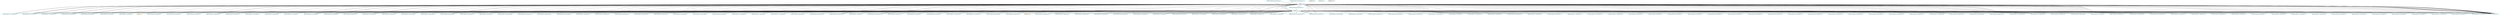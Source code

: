 graph {
"ASMVar(VarName('t89',temp),None)"[color=cyan,label="ASMVar(VarName('t89',temp),None).0"]
"ASMVar(VarName('t11',temp),None)"[color=cyan,label="ASMVar(VarName('t11',temp),None).1"]
"ASMVar(VarName('t56',temp),None)"[color=cyan,label="ASMVar(VarName('t56',temp),None).2"]
"ASMReg('edi')"[color=forestgreen,label="ASMReg('edi').3"]
"ASMConst(12)"[color=cyan,label="ASMConst(12).4"]
"ASMVar(VarName('t69',temp),None)"[color=cyan,label="ASMVar(VarName('t69',temp),None).5"]
"ASMVar(VarName('t2',temp),None)"[color=cyan,label="ASMVar(VarName('t2',temp),None).6"]
"ASMReg('edx')"[color=yellow,label="ASMReg('edx').7"]
"ASMVar(VarName('t68',temp),None)"[color=cyan,label="ASMVar(VarName('t68',temp),None).8"]
"ASMVar(VarName('t30',temp),None)"[color=cyan,label="ASMVar(VarName('t30',temp),None).9"]
"ASMVar(VarName('t16',temp),None)"[color=cyan,label="ASMVar(VarName('t16',temp),None).10"]
"ASMVar(VarName('t108',temp),None)"[color=cyan,label="ASMVar(VarName('t108',temp),None).11"]
"ASMConst(12)"[color=cyan,label="ASMConst(12).12"]
"ASMVar(VarName('t79',temp),None)"[color=cyan,label="ASMVar(VarName('t79',temp),None).13"]
"ASMVar(VarName('t15',temp),None)"[color=cyan,label="ASMVar(VarName('t15',temp),None).14"]
"ASMVar(VarName('t95',temp),None)"[color=cyan,label="ASMVar(VarName('t95',temp),None).15"]
"ASMVar(VarName('t119',temp),None)"[color=cyan,label="ASMVar(VarName('t119',temp),None).16"]
"ASMVar(VarName('t89',temp),None)"[color=cyan,label="ASMVar(VarName('t89',temp),None).17"]
"ASMConst(12)"[color=cyan,label="ASMConst(12).18"]
"ASMVar(VarName('t21',temp),None)"[color=cyan,label="ASMVar(VarName('t21',temp),None).19"]
"ASMVar(VarName('t70',temp),None)"[color=cyan,label="ASMVar(VarName('t70',temp),None).20"]
"ASMVar(VarName('t27',temp),None)"[color=cyan,label="ASMVar(VarName('t27',temp),None).21"]
"ASMVar(VarName('t107',temp),None)"[color=cyan,label="ASMVar(VarName('t107',temp),None).22"]
"ASMVar(VarName('t46',temp),None)"[color=cyan,label="ASMVar(VarName('t46',temp),None).23"]
"ASMVar(VarName('t8',temp),None)"[color=cyan,label="ASMVar(VarName('t8',temp),None).24"]
"ASMVar(VarName('t78',temp),None)"[color=cyan,label="ASMVar(VarName('t78',temp),None).25"]
"ASMVar(VarName('t51',temp),None)"[color=cyan,label="ASMVar(VarName('t51',temp),None).26"]
"ASMVar(VarName('t97',temp),None)"[color=cyan,label="ASMVar(VarName('t97',temp),None).27"]
"ASMVar(VarName('t57',temp),None)"[color=cyan,label="ASMVar(VarName('t57',temp),None).28"]
"ASMConst(12)"[color=green,label="ASMConst(12).29"]
"ASMVar(VarName('t74',temp),None)"[color=cyan,label="ASMVar(VarName('t74',temp),None).30"]
"ASMConst(12)"[color=cyan,label="ASMConst(12).31"]
"ASMVar(VarName('t48',temp),None)"[color=cyan,label="ASMVar(VarName('t48',temp),None).32"]
"ASMVar(VarName('y',user),None)"[color=cyan,label="ASMVar(VarName('y',user),None).33"]
"ASMVar(VarName('t24',temp),None)"[color=cyan,label="ASMVar(VarName('t24',temp),None).34"]
"ASMVar(VarName('b',user),None)"[color=cyan,label="ASMVar(VarName('b',user),None).35"]
"ASMVar(VarName('t109',temp),None)"[color=cyan,label="ASMVar(VarName('t109',temp),None).36"]
"ASMVar(VarName('t83',temp),None)"[color=cyan,label="ASMVar(VarName('t83',temp),None).37"]
"ASMVar(VarName('t33',temp),None)"[color=cyan,label="ASMVar(VarName('t33',temp),None).38"]
"ASMVar(VarName('t107',temp),None)"[color=cyan,label="ASMVar(VarName('t107',temp),None).39"]
"ASMVar(VarName('t31',temp),None)"[color=cyan,label="ASMVar(VarName('t31',temp),None).40"]
"ASMVar(VarName('t78',temp),None)"[color=cyan,label="ASMVar(VarName('t78',temp),None).41"]
"ASMConst(12)"[color=cyan,label="ASMConst(12).42"]
"ASMVar(VarName('t46',temp),None)"[color=cyan,label="ASMVar(VarName('t46',temp),None).43"]
"ASMVar(VarName('t7',temp),None)"[color=cyan,label="ASMVar(VarName('t7',temp),None).44"]
"ASMConst(12)"[color=cyan,label="ASMConst(12).45"]
"ASMVar(VarName('t13',temp),None)"[color=cyan,label="ASMVar(VarName('t13',temp),None).46"]
"ASMVar(VarName('t15',temp),None)"[color=cyan,label="ASMVar(VarName('t15',temp),None).47"]
"ASMVar(VarName('t48',temp),None)"[color=cyan,label="ASMVar(VarName('t48',temp),None).48"]
"ASMVar(VarName('t38',temp),None)"[color=cyan,label="ASMVar(VarName('t38',temp),None).49"]
"ASMVar(VarName('t49',temp),None)"[color=cyan,label="ASMVar(VarName('t49',temp),None).50"]
"ASMVar(VarName('t44',temp),None)"[color=cyan,label="ASMVar(VarName('t44',temp),None).51"]
"ASMVar(VarName('t20',temp),None)"[color=cyan,label="ASMVar(VarName('t20',temp),None).52"]
"ASMVar(VarName('t110',temp),None)"[color=cyan,label="ASMVar(VarName('t110',temp),None).53"]
"ASMConst(12)"[color=cyan,label="ASMConst(12).54"]
"ASMVar(VarName('t75',temp),None)"[color=cyan,label="ASMVar(VarName('t75',temp),None).55"]
"ASMVar(VarName('t98',temp),None)"[color=cyan,label="ASMVar(VarName('t98',temp),None).56"]
"ASMReg('ebx')"[color=cyan,label="ASMReg('ebx').57"]
"ASMVar(VarName('t12',temp),None)"[color=cyan,label="ASMVar(VarName('t12',temp),None).58"]
"ASMVar(VarName('t96',temp),None)"[color=cyan,label="ASMVar(VarName('t96',temp),None).59"]
"ASMConst(12)"[color=cyan,label="ASMConst(12).60"]
"ASMVar(VarName('t37',temp),None)"[color=cyan,label="ASMVar(VarName('t37',temp),None).61"]
"ASMReg('esp')"[color=blue,label="ASMReg('esp').62"]
"ASMVar(VarName('t111',temp),None)"[color=cyan,label="ASMVar(VarName('t111',temp),None).63"]
"ASMVar(VarName('t6',temp),None)"[color=cyan,label="ASMVar(VarName('t6',temp),None).64"]
"ASMVar(VarName('t110',temp),None)"[color=cyan,label="ASMVar(VarName('t110',temp),None).65"]
"ASMVar(VarName('t40',temp),None)"[color=cyan,label="ASMVar(VarName('t40',temp),None).66"]
"ASMReg('esi')"[color=brown,label="ASMReg('esi').67"]
"ASMVar(VarName('t96',temp),None)"[color=cyan,label="ASMVar(VarName('t96',temp),None).68"]
"ASMVar(VarName('t62',temp),None)"[color=cyan,label="ASMVar(VarName('t62',temp),None).69"]
"ASMVar(VarName('c',user),None)"[color=cyan,label="ASMVar(VarName('c',user),None).70"]
"ASMVar(VarName('t26',temp),None)"[color=cyan,label="ASMVar(VarName('t26',temp),None).71"]
"ASMVar(VarName('t59',temp),None)"[color=cyan,label="ASMVar(VarName('t59',temp),None).72"]
"ASMVar(VarName('t19',temp),None)"[color=cyan,label="ASMVar(VarName('t19',temp),None).73"]
"ASMVar(VarName('t60',temp),None)"[color=cyan,label="ASMVar(VarName('t60',temp),None).74"]
"ASMVar(VarName('y',user),None)"[color=cyan,label="ASMVar(VarName('y',user),None).75"]
"ASMVar(VarName('t117',temp),None)"[color=cyan,label="ASMVar(VarName('t117',temp),None).76"]
"ASMVar(VarName('t121',temp),None)"[color=cyan,label="ASMVar(VarName('t121',temp),None).77"]
"ASMVar(VarName('t86',temp),None)"[color=cyan,label="ASMVar(VarName('t86',temp),None).78"]
"ASMVar(VarName('t36',temp),None)"[color=cyan,label="ASMVar(VarName('t36',temp),None).79"]
"ASMReg('ecx')"[color=orange,label="ASMReg('ecx').80"]
"ASMVar(VarName('t84',temp),None)"[color=cyan,label="ASMVar(VarName('t84',temp),None).81"]
"ASMVar(VarName('t29',temp),None)"[color=cyan,label="ASMVar(VarName('t29',temp),None).82"]
"ASMVar(VarName('t93',temp),None)"[color=cyan,label="ASMVar(VarName('t93',temp),None).83"]
"ASMVar(VarName('t5',temp),None)"[color=cyan,label="ASMVar(VarName('t5',temp),None).84"]
"ASMVar(VarName('t100',temp),None)"[color=cyan,label="ASMVar(VarName('t100',temp),None).85"]
"ASMVar(VarName('t81',temp),None)"[color=cyan,label="ASMVar(VarName('t81',temp),None).86"]
"ASMVar(VarName('t88',temp),None)"[color=cyan,label="ASMVar(VarName('t88',temp),None).87"]
"ASMVar(VarName('t116',temp),None)"[color=cyan,label="ASMVar(VarName('t116',temp),None).88"]
"ASMVar(VarName('t50',temp),None)"[color=cyan,label="ASMVar(VarName('t50',temp),None).89"]
"ASMVar(VarName('z',user),None)"[color=cyan,label="ASMVar(VarName('z',user),None).90"]
"ASMVar(VarName('t18',temp),None)"[color=cyan,label="ASMVar(VarName('t18',temp),None).91"]
"ASMVar(VarName('t72',temp),None)"[color=cyan,label="ASMVar(VarName('t72',temp),None).92"]
"ASMVar(VarName('t58',temp),None)"[color=cyan,label="ASMVar(VarName('t58',temp),None).93"]
"ASMVar(VarName('t87',temp),None)"[color=cyan,label="ASMVar(VarName('t87',temp),None).94"]
"ASMVar(VarName('t39',temp),None)"[color=cyan,label="ASMVar(VarName('t39',temp),None).95"]
"ASMConst(12)"[color=cyan,label="ASMConst(12).96"]
"ASMVar(VarName('t30',temp),None)"[color=cyan,label="ASMVar(VarName('t30',temp),None).97"]
"ASMConst(12)"[color=cyan,label="ASMConst(12).98"]
"ASMVar(VarName('t23',temp),None)"[color=cyan,label="ASMVar(VarName('t23',temp),None).99"]
"ASMVar(VarName('t35',temp),None)"[color=cyan,label="ASMVar(VarName('t35',temp),None).100"]
"ASMVar(VarName('t99',temp),None)"[color=cyan,label="ASMVar(VarName('t99',temp),None).101"]
"ASMVar(VarName('t22',temp),None)"[color=cyan,label="ASMVar(VarName('t22',temp),None).102"]
"ASMVar(VarName('t115',temp),None)"[color=cyan,label="ASMVar(VarName('t115',temp),None).103"]
"ASMVar(VarName('x',user),None)"[color=cyan,label="ASMVar(VarName('x',user),None).104"]
"ASMVar(VarName('t71',temp),None)"[color=cyan,label="ASMVar(VarName('t71',temp),None).105"]
"ASMVar(VarName('t4',temp),None)"[color=cyan,label="ASMVar(VarName('t4',temp),None).106"]
"ASMVar(VarName('t56',temp),None)"[color=cyan,label="ASMVar(VarName('t56',temp),None).107"]
"ASMVar(VarName('t10',temp),None)"[color=cyan,label="ASMVar(VarName('t10',temp),None).108"]
"ASMVar(VarName('t73',temp),None)"[color=cyan,label="ASMVar(VarName('t73',temp),None).109"]
"ASMVar(VarName('t87',temp),None)"[color=cyan,label="ASMVar(VarName('t87',temp),None).110"]
"ASMVar(VarName('t63',temp),None)"[color=cyan,label="ASMVar(VarName('t63',temp),None).111"]
"ASMVar(VarName('t17',temp),None)"[color=cyan,label="ASMVar(VarName('t17',temp),None).112"]
"ASMVar(VarName('t105',temp),None)"[color=cyan,label="ASMVar(VarName('t105',temp),None).113"]
"ASMVar(VarName('t114',temp),None)"[color=cyan,label="ASMVar(VarName('t114',temp),None).114"]
"ASMVar(VarName('t9',temp),None)"[color=cyan,label="ASMVar(VarName('t9',temp),None).115"]
"ASMVar(VarName('t0',temp),None)"[color=cyan,label="ASMVar(VarName('t0',temp),None).116"]
"ASMVar(VarName('t32',temp),None)"[color=cyan,label="ASMVar(VarName('t32',temp),None).117"]
"ASMVar(VarName('t52',temp),None)"[color=cyan,label="ASMVar(VarName('t52',temp),None).118"]
"ASMVar(VarName('t28',temp),None)"[color=cyan,label="ASMVar(VarName('t28',temp),None).119"]
"ASMVar(VarName('t42',temp),None)"[color=cyan,label="ASMVar(VarName('t42',temp),None).120"]
"ASMVar(VarName('t51',temp),None)"[color=cyan,label="ASMVar(VarName('t51',temp),None).121"]
"ASMVar(VarName('t34',temp),None)"[color=cyan,label="ASMVar(VarName('t34',temp),None).122"]
"ASMVar(VarName('t94',temp),None)"[color=cyan,label="ASMVar(VarName('t94',temp),None).123"]
"ASMVar(VarName('t41',temp),None)"[color=cyan,label="ASMVar(VarName('t41',temp),None).124"]
"ASMConst(12)"[color=cyan,label="ASMConst(12).125"]
"ASMVar(VarName('t84',temp),None)"[color=cyan,label="ASMVar(VarName('t84',temp),None).126"]
"ASMConst(12)"[color=cyan,label="ASMConst(12).127"]
"ASMVar(VarName('t119',temp),None)"[color=cyan,label="ASMVar(VarName('t119',temp),None).128"]
"ASMVar(VarName('t65',temp),None)"[color=cyan,label="ASMVar(VarName('t65',temp),None).129"]
"ASMVar(VarName('t91',temp),None)"[color=cyan,label="ASMVar(VarName('t91',temp),None).130"]
"ASMVar(VarName('t104',temp),None)"[color=cyan,label="ASMVar(VarName('t104',temp),None).131"]
"ASMVar(VarName('t14',temp),None)"[color=cyan,label="ASMVar(VarName('t14',temp),None).132"]
"ASMVar(VarName('t113',temp),None)"[color=cyan,label="ASMVar(VarName('t113',temp),None).133"]
"ASMVar(VarName('t55',temp),None)"[color=cyan,label="ASMVar(VarName('t55',temp),None).134"]
"ASMVar(VarName('z',user),None)"[color=cyan,label="ASMVar(VarName('z',user),None).135"]
"ASMVar(VarName('t77',temp),None)"[color=cyan,label="ASMVar(VarName('t77',temp),None).136"]
"ASMVar(VarName('t64',temp),None)"[color=cyan,label="ASMVar(VarName('t64',temp),None).137"]
"ASMVar(VarName('t43',temp),None)"[color=cyan,label="ASMVar(VarName('t43',temp),None).138"]
"ASMVar(VarName('t62',temp),None)"[color=cyan,label="ASMVar(VarName('t62',temp),None).139"]
"ASMVar(VarName('t85',temp),None)"[color=cyan,label="ASMVar(VarName('t85',temp),None).140"]
"ASMConst(12)"[color=cyan,label="ASMConst(12).141"]
"ASMVar(VarName('t103',temp),None)"[color=cyan,label="ASMVar(VarName('t103',temp),None).142"]
"ASMVar(VarName('t112',temp),None)"[color=cyan,label="ASMVar(VarName('t112',temp),None).143"]
"ASMVar(VarName('t76',temp),None)"[color=cyan,label="ASMVar(VarName('t76',temp),None).144"]
"ASMVar(VarName('t92',temp),None)"[color=cyan,label="ASMVar(VarName('t92',temp),None).145"]
"ASMVar(VarName('a',user),None)"[color=cyan,label="ASMVar(VarName('a',user),None).146"]
"ASMVar(VarName('t66',temp),None)"[color=cyan,label="ASMVar(VarName('t66',temp),None).147"]
"ASMVar(VarName('t11',temp),None)"[color=cyan,label="ASMVar(VarName('t11',temp),None).148"]
"ASMVar(VarName('t53',temp),None)"[color=cyan,label="ASMVar(VarName('t53',temp),None).149"]
"ASMVar(VarName('t64',temp),None)"[color=cyan,label="ASMVar(VarName('t64',temp),None).150"]
"ASMConst(12)"[color=cyan,label="ASMConst(12).151"]
"ASMVar(VarName('t102',temp),None)"[color=cyan,label="ASMVar(VarName('t102',temp),None).152"]
"ASMVar(VarName('t118',temp),None)"[color=cyan,label="ASMVar(VarName('t118',temp),None).153"]
"ASMVar(VarName('t47',temp),None)"[color=cyan,label="ASMVar(VarName('t47',temp),None).154"]
"ASMVar(VarName('t61',temp),None)"[color=cyan,label="ASMVar(VarName('t61',temp),None).155"]
"ASMVar(VarName('t82',temp),None)"[color=cyan,label="ASMVar(VarName('t82',temp),None).156"]
"ASMVar(VarName('t112',temp),None)"[color=cyan,label="ASMVar(VarName('t112',temp),None).157"]
"ASMVar(VarName('t54',temp),None)"[color=cyan,label="ASMVar(VarName('t54',temp),None).158"]
"ASMVar(VarName('t67',temp),None)"[color=cyan,label="ASMVar(VarName('t67',temp),None).159"]
"ASMVar(VarName('a',user),None)"[color=cyan,label="ASMVar(VarName('a',user),None).160"]
"ASMConst(12)"[color=cyan,label="ASMConst(12).161"]
"ASMVar(VarName('t101',temp),None)"[color=cyan,label="ASMVar(VarName('t101',temp),None).162"]
"ASMVar(VarName('t1',temp),None)"[color=cyan,label="ASMVar(VarName('t1',temp),None).163"]
"ASMVar(VarName('t58',temp),None)"[color=cyan,label="ASMVar(VarName('t58',temp),None).164"]
"ASMVar(VarName('t25',temp),None)"[color=cyan,label="ASMVar(VarName('t25',temp),None).165"]
"ASMVar(VarName('t26',temp),None)"[color=cyan,label="ASMVar(VarName('t26',temp),None).166"]
"ASMVar(VarName('t120',temp),None)"[color=cyan,label="ASMVar(VarName('t120',temp),None).167"]
"ASMVar(VarName('t3',temp),None)"[color=cyan,label="ASMVar(VarName('t3',temp),None).168"]
"ASMVar(VarName('t90',temp),None)"[color=cyan,label="ASMVar(VarName('t90',temp),None).169"]
"ASMVar(VarName('t45',temp),None)"[color=cyan,label="ASMVar(VarName('t45',temp),None).170"]
"ASMVar(VarName('t54',temp),None)"[color=cyan,label="ASMVar(VarName('t54',temp),None).171"]
"ASMReg('eax')"[color=green,label="ASMReg('eax').172"]
"ASMVar(VarName('t80',temp),None)"[color=cyan,label="ASMVar(VarName('t80',temp),None).173"]
"ASMVar(VarName('t68',temp),None)"[color=cyan,label="ASMVar(VarName('t68',temp),None).174"]
"ASMVar(VarName('t106',temp),None)"[color=cyan,label="ASMVar(VarName('t106',temp),None).175"]
"ASMVar(VarName('y',user),None)"[color=cyan,label="ASMVar(VarName('y',user),None).176"]
"ASMVar(VarName('t101',temp),None)"[color=cyan,label="ASMVar(VarName('t101',temp),None).177"]

"ASMReg('eax')" -- "ASMVar(VarName('t56',temp),None)"
"ASMReg('esp')" -- "ASMVar(VarName('t37',temp),None)"
"ASMReg('eax')" -- "ASMVar(VarName('y',user),None)"
"ASMVar(VarName('t5',temp),None)" -- "ASMReg('esp')"
"ASMConst(12)" -- "ASMReg('esp')"
"ASMReg('eax')" -- "ASMVar(VarName('t68',temp),None)"
"ASMReg('eax')" -- "ASMVar(VarName('t112',temp),None)"
"ASMReg('esp')" -- "ASMVar(VarName('t57',temp),None)"
"ASMReg('eax')" -- "ASMVar(VarName('t61',temp),None)"
"ASMReg('eax')" -- "ASMConst(12)"
"ASMVar(VarName('t68',temp),None)" -- "ASMReg('eax')"
"ASMReg('eax')" -- "ASMConst(12)"
"ASMReg('eax')" -- "ASMVar(VarName('t32',temp),None)"
"ASMReg('eax')" -- "ASMVar(VarName('c',user),None)"
"ASMReg('eax')" -- "ASMVar(VarName('t85',temp),None)"
"ASMReg('eax')" -- "ASMVar(VarName('t91',temp),None)"
"ASMVar(VarName('t43',temp),None)" -- "ASMReg('esp')"
"ASMReg('eax')" -- "ASMVar(VarName('t62',temp),None)"
"ASMReg('eax')" -- "ASMVar(VarName('t112',temp),None)"
"ASMReg('esp')" -- "ASMVar(VarName('t107',temp),None)"
"ASMReg('eax')" -- "ASMVar(VarName('t25',temp),None)"
"ASMVar(VarName('t86',temp),None)" -- "ASMReg('esp')"
"ASMReg('eax')" -- "ASMConst(12)"
"ASMReg('eax')" -- "ASMVar(VarName('t48',temp),None)"
"ASMVar(VarName('t18',temp),None)" -- "ASMReg('esp')"
"ASMReg('eax')" -- "ASMVar(VarName('t111',temp),None)"
"ASMVar(VarName('t118',temp),None)" -- "ASMReg('esp')"
"ASMReg('eax')" -- "ASMVar(VarName('t113',temp),None)"
"ASMVar(VarName('t90',temp),None)" -- "ASMReg('esp')"
"ASMVar(VarName('t61',temp),None)" -- "ASMReg('esp')"
"ASMVar(VarName('t106',temp),None)" -- "ASMReg('eax')"
"ASMReg('eax')" -- "ASMVar(VarName('t110',temp),None)"
"ASMReg('eax')" -- "ASMVar(VarName('t70',temp),None)"
"ASMReg('eax')" -- "ASMVar(VarName('t36',temp),None)"
"ASMReg('eax')" -- "ASMVar(VarName('x',user),None)"
"ASMReg('esp')" -- "ASMVar(VarName('t31',temp),None)"
"ASMVar(VarName('c',user),None)" -- "ASMReg('esp')"
"ASMReg('eax')" -- "ASMVar(VarName('t3',temp),None)"
"ASMReg('eax')" -- "ASMVar(VarName('t22',temp),None)"
"ASMVar(VarName('t120',temp),None)" -- "ASMReg('esp')"
"ASMVar(VarName('t77',temp),None)" -- "ASMReg('esp')"
"ASMReg('eax')" -- "ASMVar(VarName('t73',temp),None)"
"ASMReg('esp')" -- "ASMVar(VarName('t12',temp),None)"
"ASMVar(VarName('t113',temp),None)" -- "ASMReg('esp')"
"ASMVar(VarName('t64',temp),None)" -- "ASMReg('esp')"
"ASMVar(VarName('t6',temp),None)" -- "ASMReg('esp')"
"ASMVar(VarName('t19',temp),None)" -- "ASMReg('esp')"
"ASMVar(VarName('t105',temp),None)" -- "ASMReg('esp')"
"ASMReg('eax')" -- "ASMVar(VarName('t33',temp),None)"
"ASMReg('eax')" -- "ASMVar(VarName('t60',temp),None)"
"ASMReg('eax')" -- "ASMVar(VarName('t28',temp),None)"
"ASMVar(VarName('t56',temp),None)" -- "ASMReg('esp')"
"ASMReg('eax')" -- "ASMVar(VarName('t117',temp),None)"
"ASMReg('esp')" -- "ASMVar(VarName('t48',temp),None)"
"ASMVar(VarName('t47',temp),None)" -- "ASMReg('esp')"
"ASMReg('esp')" -- "ASMVar(VarName('t95',temp),None)"
"ASMReg('eax')" -- "ASMVar(VarName('t2',temp),None)"
"ASMVar(VarName('t35',temp),None)" -- "ASMReg('esp')"
"ASMReg('esp')" -- "ASMVar(VarName('t96',temp),None)"
"ASMVar(VarName('t121',temp),None)" -- "ASMReg('esp')"
"ASMReg('esp')" -- "ASMVar(VarName('t46',temp),None)"
"ASMReg('eax')" -- "ASMVar(VarName('t13',temp),None)"
"ASMReg('esp')" -- "ASMVar(VarName('t24',temp),None)"
"ASMReg('eax')" -- "ASMVar(VarName('t96',temp),None)"
"ASMVar(VarName('t99',temp),None)" -- "ASMReg('esp')"
"ASMReg('eax')" -- "ASMVar(VarName('t26',temp),None)"
"ASMReg('eax')" -- "ASMVar(VarName('a',user),None)"
"ASMReg('eax')" -- "ASMVar(VarName('z',user),None)"
"ASMReg('eax')" -- "ASMVar(VarName('t24',temp),None)"
"ASMReg('esp')" -- "ASMVar(VarName('t74',temp),None)"
"ASMReg('eax')" -- "ASMVar(VarName('t77',temp),None)"
"ASMReg('eax')" -- "ASMVar(VarName('t87',temp),None)"
"ASMReg('esp')" -- "ASMVar(VarName('t44',temp),None)"
"ASMVar(VarName('t39',temp),None)" -- "ASMReg('esp')"
"ASMReg('eax')" -- "ASMVar(VarName('t39',temp),None)"
"ASMReg('esp')" -- "ASMVar(VarName('t16',temp),None)"
"ASMReg('eax')" -- "ASMVar(VarName('t121',temp),None)"
"ASMReg('esp')" -- "ASMVar(VarName('t20',temp),None)"
"ASMReg('eax')" -- "ASMVar(VarName('t37',temp),None)"
"ASMReg('eax')" -- "ASMConst(12)"
"ASMVar(VarName('t76',temp),None)" -- "ASMReg('esp')"
"ASMVar(VarName('t11',temp),None)" -- "ASMReg('esp')"
"ASMReg('esp')" -- "ASMVar(VarName('b',user),None)"
"ASMReg('eax')" -- "ASMVar(VarName('t78',temp),None)"
"ASMReg('eax')" -- "ASMVar(VarName('t14',temp),None)"
"ASMReg('esp')" -- "ASMVar(VarName('t48',temp),None)"
"ASMReg('eax')" -- "ASMVar(VarName('t116',temp),None)"
"ASMReg('eax')" -- "ASMVar(VarName('t46',temp),None)"
"ASMReg('esp')" -- "ASMVar(VarName('t70',temp),None)"
"ASMReg('eax')" -- "ASMVar(VarName('t92',temp),None)"
"ASMReg('eax')" -- "ASMVar(VarName('t46',temp),None)"
"ASMReg('esp')" -- "ASMConst(12)"
"ASMReg('eax')" -- "ASMVar(VarName('t115',temp),None)"
"ASMVar(VarName('t14',temp),None)" -- "ASMReg('esp')"
"ASMReg('eax')" -- "ASMVar(VarName('t56',temp),None)"
"ASMVar(VarName('t94',temp),None)" -- "ASMReg('esp')"
"ASMVar(VarName('t10',temp),None)" -- "ASMReg('esp')"
"ASMReg('eax')" -- "ASMVar(VarName('t93',temp),None)"
"ASMReg('eax')" -- "ASMVar(VarName('t44',temp),None)"
"ASMReg('eax')" -- "ASMVar(VarName('t6',temp),None)"
"ASMReg('eax')" -- "ASMVar(VarName('t84',temp),None)"
"ASMVar(VarName('t0',temp),None)" -- "ASMReg('esp')"
"ASMReg('eax')" -- "ASMVar(VarName('t17',temp),None)"
"ASMVar(VarName('t58',temp),None)" -- "ASMReg('esp')"
"ASMReg('esp')" -- "ASMVar(VarName('t107',temp),None)"
"ASMReg('eax')" -- "ASMVar(VarName('t71',temp),None)"
"ASMReg('eax')" -- "ASMVar(VarName('t18',temp),None)"
"ASMVar(VarName('a',user),None)" -- "ASMReg('esp')"
"ASMReg('esp')" -- "ASMVar(VarName('t30',temp),None)"
"ASMReg('eax')" -- "ASMVar(VarName('t101',temp),None)"
"ASMConst(12)" -- "ASMReg('esp')"
"ASMReg('eax')" -- "ASMVar(VarName('t27',temp),None)"
"ASMReg('eax')" -- "ASMVar(VarName('t64',temp),None)"
"ASMReg('eax')" -- "ASMConst(12)"
"ASMReg('eax')" -- "ASMVar(VarName('t43',temp),None)"
"ASMVar(VarName('z',user),None)" -- "ASMReg('esp')"
"ASMReg('esp')" -- "ASMVar(VarName('t33',temp),None)"
"ASMVar(VarName('t53',temp),None)" -- "ASMReg('esp')"
"ASMReg('esp')" -- "ASMVar(VarName('t38',temp),None)"
"ASMVar(VarName('t111',temp),None)" -- "ASMReg('esp')"
"ASMReg('eax')" -- "ASMVar(VarName('t109',temp),None)"
"ASMVar(VarName('t41',temp),None)" -- "ASMReg('esp')"
"ASMReg('eax')" -- "ASMVar(VarName('t31',temp),None)"
"ASMVar(VarName('t106',temp),None)" -- "ASMReg('esp')"
"ASMVar(VarName('t28',temp),None)" -- "ASMReg('esp')"
"ASMReg('eax')" -- "ASMVar(VarName('t104',temp),None)"
"ASMReg('eax')" -- "ASMVar(VarName('t63',temp),None)"
"ASMVar(VarName('t32',temp),None)" -- "ASMReg('esp')"
"ASMReg('esp')" -- "ASMVar(VarName('t109',temp),None)"
"ASMReg('eax')" -- "ASMVar(VarName('t97',temp),None)"
"ASMReg('eax')" -- "ASMVar(VarName('t79',temp),None)"
"ASMReg('esp')" -- "ASMConst(12)"
"ASMVar(VarName('t67',temp),None)" -- "ASMReg('esp')"
"ASMReg('eax')" -- "ASMVar(VarName('t72',temp),None)"
"ASMReg('esp')" -- "ASMVar(VarName('t78',temp),None)"
"ASMReg('eax')" -- "ASMVar(VarName('t57',temp),None)"
"ASMVar(VarName('t117',temp),None)" -- "ASMReg('esp')"
"ASMReg('eax')" -- "ASMVar(VarName('t0',temp),None)"
"ASMReg('eax')" -- "ASMVar(VarName('t90',temp),None)"
"ASMReg('eax')" -- "ASMVar(VarName('t107',temp),None)"
"ASMVar(VarName('t91',temp),None)" -- "ASMReg('esp')"
"ASMReg('eax')" -- "ASMVar(VarName('t69',temp),None)"
"ASMReg('esp')" -- "ASMVar(VarName('t75',temp),None)"
"ASMReg('esp')" -- "ASMVar(VarName('t108',temp),None)"
"ASMVar(VarName('t66',temp),None)" -- "ASMReg('esp')"
"ASMReg('eax')" -- "ASMVar(VarName('t81',temp),None)"
"ASMReg('esp')" -- "ASMVar(VarName('t89',temp),None)"
"ASMVar(VarName('t63',temp),None)" -- "ASMReg('esp')"
"ASMReg('esp')" -- "ASMConst(12)"
"ASMVar(VarName('t25',temp),None)" -- "ASMReg('esp')"
"ASMVar(VarName('t22',temp),None)" -- "ASMReg('esp')"
"ASMConst(12)" -- "ASMReg('esp')"
"ASMVar(VarName('x',user),None)" -- "ASMReg('esp')"
"ASMVar(VarName('t26',temp),None)" -- "ASMReg('esp')"
"ASMReg('eax')" -- "ASMVar(VarName('t103',temp),None)"
"ASMVar(VarName('t65',temp),None)" -- "ASMReg('esp')"
"ASMVar(VarName('t72',temp),None)" -- "ASMReg('esp')"
"ASMReg('eax')" -- "ASMVar(VarName('t34',temp),None)"
"ASMReg('eax')" -- "ASMVar(VarName('t48',temp),None)"
"ASMReg('eax')" -- "ASMVar(VarName('t15',temp),None)"
"ASMReg('eax')" -- "ASMVar(VarName('t21',temp),None)"
"ASMReg('esp')" -- "ASMVar(VarName('t78',temp),None)"
"ASMReg('esp')" -- "ASMVar(VarName('y',user),None)"
"ASMReg('esp')" -- "ASMConst(12)"
"ASMVar(VarName('t116',temp),None)" -- "ASMReg('esp')"
"ASMReg('eax')" -- "ASMVar(VarName('t96',temp),None)"
"ASMVar(VarName('t29',temp),None)" -- "ASMReg('esp')"
"ASMReg('esp')" -- "ASMVar(VarName('t68',temp),None)"
"ASMVar(VarName('t103',temp),None)" -- "ASMReg('esp')"
"ASMReg('eax')" -- "ASMVar(VarName('t105',temp),None)"
"ASMReg('eax')" -- "ASMVar(VarName('t29',temp),None)"
"ASMVar(VarName('y',user),None)" -- "ASMReg('esp')"
"ASMReg('esp')" -- "ASMVar(VarName('t2',temp),None)"
"ASMReg('eax')" -- "ASMVar(VarName('t74',temp),None)"
"ASMReg('eax')" -- "ASMVar(VarName('t30',temp),None)"
"ASMReg('eax')" -- "ASMConst(12)"
"ASMReg('eax')" -- "ASMVar(VarName('t89',temp),None)"
"ASMReg('eax')" -- "ASMVar(VarName('t87',temp),None)"
"ASMReg('eax')" -- "ASMVar(VarName('t52',temp),None)"
"ASMReg('eax')" -- "ASMVar(VarName('a',user),None)"
"ASMReg('eax')" -- "ASMVar(VarName('t54',temp),None)"
"ASMVar(VarName('z',user),None)" -- "ASMReg('esp')"
"ASMReg('eax')" -- "ASMVar(VarName('t50',temp),None)"
"ASMVar(VarName('t112',temp),None)" -- "ASMReg('esp')"
"ASMReg('eax')" -- "ASMVar(VarName('t84',temp),None)"
"ASMVar(VarName('t92',temp),None)" -- "ASMReg('esp')"
"ASMVar(VarName('t80',temp),None)" -- "ASMReg('esp')"
"ASMReg('esp')" -- "ASMReg('edx')"
"ASMReg('esp')" -- "ASMVar(VarName('t46',temp),None)"
"ASMVar(VarName('t42',temp),None)" -- "ASMReg('esp')"
"ASMReg('eax')" -- "ASMVar(VarName('t100',temp),None)"
"ASMVar(VarName('t54',temp),None)" -- "ASMReg('esp')"
"ASMVar(VarName('t58',temp),None)" -- "ASMReg('esp')"
"ASMReg('eax')" -- "ASMVar(VarName('t45',temp),None)"
"ASMReg('eax')" -- "ASMVar(VarName('t82',temp),None)"
"ASMReg('eax')" -- "ASMVar(VarName('t11',temp),None)"
"ASMReg('eax')" -- "ASMVar(VarName('t75',temp),None)"
"ASMVar(VarName('t30',temp),None)" -- "ASMReg('esp')"
"ASMReg('eax')" -- "ASMVar(VarName('t5',temp),None)"
"ASMVar(VarName('t60',temp),None)" -- "ASMReg('esp')"
"ASMVar(VarName('t52',temp),None)" -- "ASMReg('esp')"
"ASMConst(12)" -- "ASMReg('esp')"
"ASMVar(VarName('t62',temp),None)" -- "ASMReg('esp')"
"ASMVar(VarName('t23',temp),None)" -- "ASMReg('esp')"
"ASMReg('eax')" -- "ASMVar(VarName('t78',temp),None)"
"ASMReg('eax')" -- "ASMConst(12)"
"ASMReg('esp')" -- "ASMConst(12)"
"ASMReg('esp')" -- "ASMVar(VarName('t97',temp),None)"
"ASMReg('eax')" -- "ASMVar(VarName('t58',temp),None)"
"ASMReg('eax')" -- "ASMVar(VarName('t110',temp),None)"
"ASMVar(VarName('t110',temp),None)" -- "ASMReg('esp')"
"ASMReg('eax')" -- "ASMVar(VarName('t118',temp),None)"
"ASMReg('eax')" -- "ASMVar(VarName('y',user),None)"
"ASMVar(VarName('t4',temp),None)" -- "ASMReg('esp')"
"ASMVar(VarName('t26',temp),None)" -- "ASMReg('esp')"
"ASMVar(VarName('t112',temp),None)" -- "ASMReg('esp')"
"ASMReg('eax')" -- "ASMVar(VarName('t7',temp),None)"
"ASMReg('eax')" -- "ASMVar(VarName('b',user),None)"
"ASMVar(VarName('t100',temp),None)" -- "ASMReg('esp')"
"ASMConst(12)" -- "ASMReg('esp')"
"ASMVar(VarName('t88',temp),None)" -- "ASMReg('esp')"
"ASMReg('eax')" -- "ASMVar(VarName('t94',temp),None)"
"ASMReg('esp')" -- "ASMVar(VarName('t11',temp),None)"
"ASMReg('eax')" -- "ASMVar(VarName('t16',temp),None)"
"ASMVar(VarName('t40',temp),None)" -- "ASMReg('esp')"
"ASMVar(VarName('t80',temp),None)" -- "ASMReg('eax')"
"ASMReg('eax')" -- "ASMVar(VarName('t51',temp),None)"
"ASMVar(VarName('t81',temp),None)" -- "ASMReg('esp')"
"ASMVar(VarName('t93',temp),None)" -- "ASMReg('esp')"
"ASMReg('eax')" -- "ASMVar(VarName('t41',temp),None)"
"ASMVar(VarName('t82',temp),None)" -- "ASMReg('esp')"
"ASMVar(VarName('t51',temp),None)" -- "ASMReg('esp')"
"ASMVar(VarName('t104',temp),None)" -- "ASMReg('esp')"
"ASMReg('eax')" -- "ASMVar(VarName('t23',temp),None)"
"ASMVar(VarName('t114',temp),None)" -- "ASMReg('esp')"
"ASMVar(VarName('t85',temp),None)" -- "ASMReg('esp')"
"ASMReg('eax')" -- "ASMVar(VarName('t26',temp),None)"
"ASMVar(VarName('t62',temp),None)" -- "ASMReg('esp')"
"ASMReg('eax')" -- "ASMVar(VarName('t12',temp),None)"
"ASMReg('esp')" -- "ASMVar(VarName('t13',temp),None)"
"ASMVar(VarName('a',user),None)" -- "ASMReg('esp')"
"ASMReg('eax')" -- "ASMConst(12)"
"ASMVar(VarName('t36',temp),None)" -- "ASMReg('esp')"
"ASMReg('esp')" -- "ASMVar(VarName('t110',temp),None)"
"ASMConst(12)" -- "ASMReg('esp')"
"ASMReg('eax')" -- "ASMReg('edx')"
"ASMReg('eax')" -- "ASMConst(12)"
"ASMVar(VarName('t64',temp),None)" -- "ASMReg('esp')"
"ASMReg('esp')" -- "ASMVar(VarName('t8',temp),None)"
"ASMReg('eax')" -- "ASMVar(VarName('t38',temp),None)"
"ASMReg('eax')" -- "ASMConst(12)"
"ASMReg('eax')" -- "ASMVar(VarName('t98',temp),None)"
"ASMReg('esp')" -- "ASMVar(VarName('t15',temp),None)"
"ASMVar(VarName('t84',temp),None)" -- "ASMReg('esp')"
"ASMReg('eax')" -- "ASMVar(VarName('t20',temp),None)"
"ASMVar(VarName('t87',temp),None)" -- "ASMReg('esp')"
"ASMReg('esp')" -- "ASMConst(12)"
"ASMVar(VarName('t68',temp),None)" -- "ASMReg('esp')"
"ASMReg('esp')" -- "ASMConst(12)"
"ASMReg('eax')" -- "ASMReg('esp')"
"ASMReg('eax')" -- "ASMReg('eax')"
"ASMReg('esp')" -- "ASMVar(VarName('t7',temp),None)"
"ASMReg('esp')" -- "ASMVar(VarName('t56',temp),None)"
"ASMReg('eax')" -- "ASMVar(VarName('t42',temp),None)"
"ASMReg('eax')" -- "ASMVar(VarName('t47',temp),None)"
"ASMVar(VarName('t17',temp),None)" -- "ASMReg('esp')"
"ASMReg('ecx')" -- "ASMReg('esp')"
"ASMReg('eax')" -- "ASMVar(VarName('t102',temp),None)"
"ASMReg('eax')" -- "ASMVar(VarName('t89',temp),None)"
"ASMReg('esp')" -- "ASMVar(VarName('t83',temp),None)"
"ASMReg('eax')" -- "ASMVar(VarName('t108',temp),None)"
"ASMReg('esp')" -- "ASMVar(VarName('t89',temp),None)"
"ASMVar(VarName('t84',temp),None)" -- "ASMReg('esp')"
"ASMReg('eax')" -- "ASMVar(VarName('t1',temp),None)"
"ASMConst(12)" -- "ASMReg('esp')"
"ASMVar(VarName('t3',temp),None)" -- "ASMReg('esp')"
"ASMReg('eax')" -- "ASMVar(VarName('t8',temp),None)"
"ASMVar(VarName('t101',temp),None)" -- "ASMReg('eax')"
"ASMReg('eax')" -- "ASMVar(VarName('t99',temp),None)"
"ASMReg('esp')" -- "ASMVar(VarName('t51',temp),None)"
"ASMReg('eax')" -- "ASMVar(VarName('t67',temp),None)"
"ASMReg('eax')" -- "ASMVar(VarName('t119',temp),None)"
"ASMVar(VarName('y',user),None)" -- "ASMReg('esp')"
"ASMReg('esp')" -- "ASMVar(VarName('t49',temp),None)"
"ASMReg('esp')" -- "ASMVar(VarName('t98',temp),None)"
"ASMReg('esp')" -- "ASMVar(VarName('t79',temp),None)"
"ASMReg('eax')" -- "ASMVar(VarName('t19',temp),None)"
"ASMReg('esp')" -- "ASMConst(12)"
"ASMReg('eax')" -- "ASMVar(VarName('t86',temp),None)"
"ASMVar(VarName('t96',temp),None)" -- "ASMReg('esp')"
"ASMReg('esp')" -- "ASMConst(12)"
"ASMReg('eax')" -- "ASMConst(12)"
"ASMReg('eax')" -- "ASMReg('ecx')"
"ASMReg('eax')" -- "ASMConst(12)"
"ASMReg('eax')" -- "ASMVar(VarName('t35',temp),None)"
"ASMVar(VarName('t55',temp),None)" -- "ASMReg('esp')"
"ASMReg('eax')" -- "ASMVar(VarName('t15',temp),None)"
"ASMReg('eax')" -- "ASMVar(VarName('t64',temp),None)"
"ASMReg('eax')" -- "ASMVar(VarName('t76',temp),None)"
"ASMVar(VarName('t115',temp),None)" -- "ASMReg('esp')"
"ASMReg('esp')" -- "ASMVar(VarName('t27',temp),None)"
"ASMReg('eax')" -- "ASMVar(VarName('t88',temp),None)"
"ASMVar(VarName('t73',temp),None)" -- "ASMReg('esp')"
"ASMReg('eax')" -- "ASMVar(VarName('t114',temp),None)"
"ASMVar(VarName('y',user),None)" -- "ASMReg('eax')"
"ASMReg('esp')" -- "ASMVar(VarName('t69',temp),None)"
"ASMReg('eax')" -- "ASMVar(VarName('t55',temp),None)"
"ASMReg('eax')" -- "ASMVar(VarName('t9',temp),None)"
"ASMVar(VarName('t101',temp),None)" -- "ASMReg('esp')"
"ASMVar(VarName('t45',temp),None)" -- "ASMReg('esp')"
"ASMReg('eax')" -- "ASMVar(VarName('t58',temp),None)"
"ASMReg('eax')" -- "ASMVar(VarName('t65',temp),None)"
"ASMReg('eax')" -- "ASMVar(VarName('t11',temp),None)"
"ASMVar(VarName('t54',temp),None)" -- "ASMReg('esp')"
"ASMReg('eax')" -- "ASMVar(VarName('t95',temp),None)"
"ASMReg('eax')" -- "ASMVar(VarName('z',user),None)"
"ASMVar(VarName('t59',temp),None)" -- "ASMReg('esp')"
"ASMReg('eax')" -- "ASMVar(VarName('t4',temp),None)"
"ASMReg('eax')" -- "ASMVar(VarName('t107',temp),None)"
"ASMReg('eax')" -- "ASMConst(12)"
"ASMReg('eax')" -- "ASMVar(VarName('t40',temp),None)"
"ASMReg('esp')" -- "ASMVar(VarName('t119',temp),None)"
"ASMReg('eax')" -- "ASMVar(VarName('t53',temp),None)"
"ASMVar(VarName('t34',temp),None)" -- "ASMReg('esp')"
"ASMVar(VarName('t87',temp),None)" -- "ASMReg('esp')"
"ASMReg('eax')" -- "ASMVar(VarName('t120',temp),None)"
"ASMVar(VarName('t9',temp),None)" -- "ASMReg('esp')"
"ASMReg('eax')" -- "ASMVar(VarName('t49',temp),None)"
"ASMVar(VarName('t71',temp),None)" -- "ASMReg('esp')"
"ASMReg('esp')" -- "ASMVar(VarName('t21',temp),None)"
"ASMVar(VarName('t119',temp),None)" -- "ASMReg('esp')"
"ASMReg('eax')" -- "ASMVar(VarName('t66',temp),None)"
"ASMReg('eax')" -- "ASMVar(VarName('t83',temp),None)"
"ASMReg('eax')" -- "ASMVar(VarName('t119',temp),None)"
"ASMReg('eax')" -- "ASMVar(VarName('t51',temp),None)"
"ASMReg('eax')" -- "ASMVar(VarName('t59',temp),None)"
"ASMReg('esp')" -- "ASMVar(VarName('t15',temp),None)"
"ASMVar(VarName('t102',temp),None)" -- "ASMReg('esp')"
"ASMReg('eax')" -- "ASMVar(VarName('t10',temp),None)"
"ASMVar(VarName('t101',temp),None)" -- "ASMReg('esp')"
"ASMVar(VarName('t1',temp),None)" -- "ASMReg('esp')"
"ASMReg('eax')" -- "ASMVar(VarName('t62',temp),None)"
"ASMVar(VarName('t50',temp),None)" -- "ASMReg('esp')"
"ASMReg('eax')" -- "ASMConst(12)"
"ASMReg('eax')" -- "ASMVar(VarName('t54',temp),None)"
"ASMReg('eax')" -- "ASMVar(VarName('t30',temp),None)"
"ASMReg('eax')" -- "ASMConst(12)"
}

